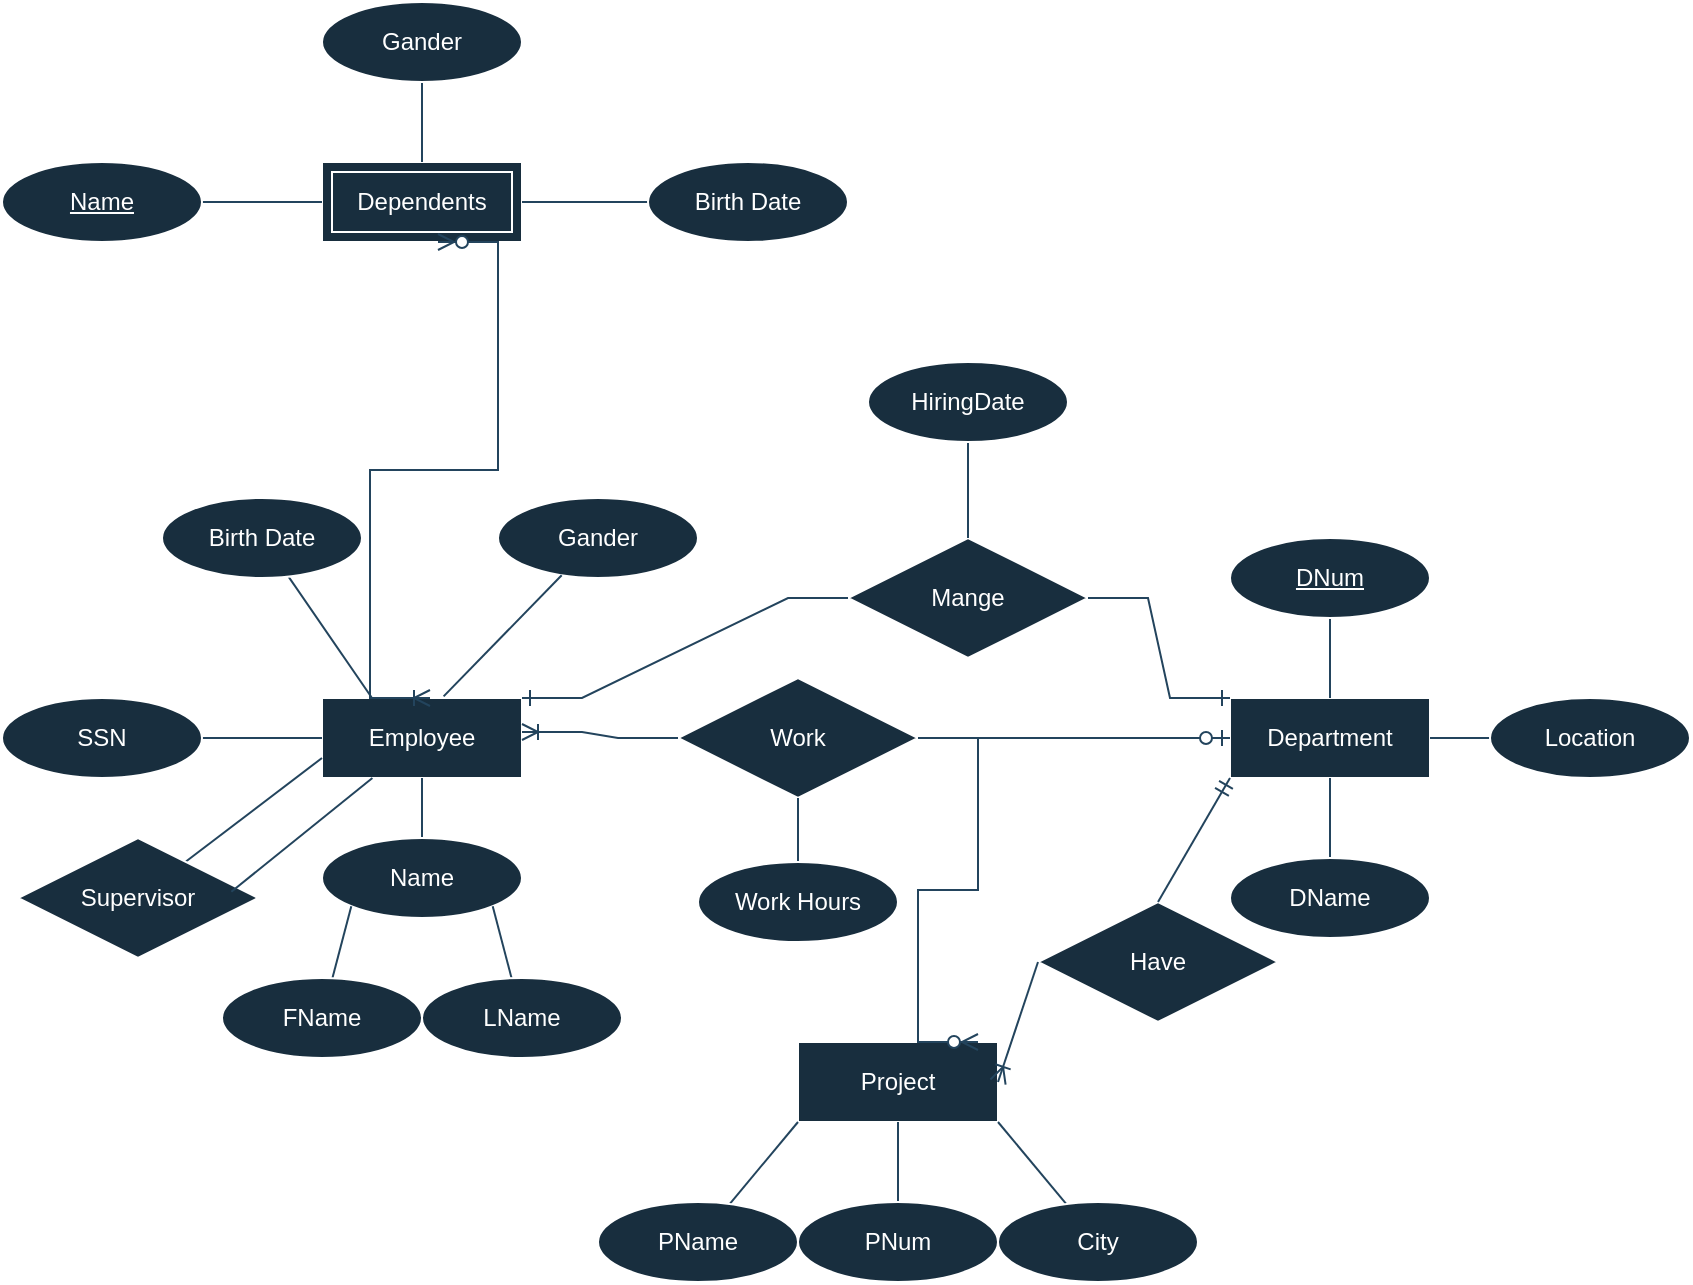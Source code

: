 <mxfile version="27.0.9">
  <diagram name="Page-1" id="bSWRKsP8-On0d2oOHUwt">
    <mxGraphModel dx="1348" dy="659" grid="1" gridSize="10" guides="1" tooltips="1" connect="1" arrows="1" fold="1" page="1" pageScale="1" pageWidth="850" pageHeight="1100" math="0" shadow="0">
      <root>
        <mxCell id="0" />
        <mxCell id="1" parent="0" />
        <mxCell id="txIvp467pYTbu5o106aA-1" value="Employee" style="whiteSpace=wrap;html=1;align=center;labelBackgroundColor=none;fillColor=#182E3E;strokeColor=#FFFFFF;fontColor=#FFFFFF;" parent="1" vertex="1">
          <mxGeometry x="163" y="565" width="100" height="40" as="geometry" />
        </mxCell>
        <mxCell id="txIvp467pYTbu5o106aA-3" value="" style="rounded=0;orthogonalLoop=1;jettySize=auto;html=1;strokeColor=#23445D;endArrow=none;startFill=0;labelBackgroundColor=none;fontColor=default;" parent="1" source="txIvp467pYTbu5o106aA-2" target="txIvp467pYTbu5o106aA-1" edge="1">
          <mxGeometry relative="1" as="geometry" />
        </mxCell>
        <mxCell id="txIvp467pYTbu5o106aA-2" value="SSN" style="ellipse;whiteSpace=wrap;html=1;align=center;labelBackgroundColor=none;fillColor=#182E3E;strokeColor=#FFFFFF;fontColor=#FFFFFF;" parent="1" vertex="1">
          <mxGeometry x="3" y="565" width="100" height="40" as="geometry" />
        </mxCell>
        <mxCell id="txIvp467pYTbu5o106aA-4" value="Gander" style="ellipse;whiteSpace=wrap;html=1;align=center;labelBackgroundColor=none;fillColor=#182E3E;strokeColor=#FFFFFF;fontColor=#FFFFFF;" parent="1" vertex="1">
          <mxGeometry x="251" y="465" width="100" height="40" as="geometry" />
        </mxCell>
        <mxCell id="txIvp467pYTbu5o106aA-6" style="rounded=0;orthogonalLoop=1;jettySize=auto;html=1;entryX=0.25;entryY=0;entryDx=0;entryDy=0;strokeColor=#23445D;endArrow=none;startFill=0;labelBackgroundColor=none;fontColor=default;" parent="1" source="txIvp467pYTbu5o106aA-5" target="txIvp467pYTbu5o106aA-1" edge="1">
          <mxGeometry relative="1" as="geometry" />
        </mxCell>
        <mxCell id="txIvp467pYTbu5o106aA-5" value="Birth Date" style="ellipse;whiteSpace=wrap;html=1;align=center;labelBackgroundColor=none;fillColor=#182E3E;strokeColor=#FFFFFF;fontColor=#FFFFFF;" parent="1" vertex="1">
          <mxGeometry x="83" y="465" width="100" height="40" as="geometry" />
        </mxCell>
        <mxCell id="txIvp467pYTbu5o106aA-7" style="rounded=0;orthogonalLoop=1;jettySize=auto;html=1;entryX=0.608;entryY=-0.02;entryDx=0;entryDy=0;entryPerimeter=0;strokeColor=#23445D;endArrow=none;startFill=0;labelBackgroundColor=none;fontColor=default;" parent="1" source="txIvp467pYTbu5o106aA-4" target="txIvp467pYTbu5o106aA-1" edge="1">
          <mxGeometry relative="1" as="geometry" />
        </mxCell>
        <mxCell id="txIvp467pYTbu5o106aA-10" value="" style="rounded=0;orthogonalLoop=1;jettySize=auto;html=1;endArrow=none;startFill=0;labelBackgroundColor=none;strokeColor=#23445D;fontColor=default;" parent="1" source="txIvp467pYTbu5o106aA-9" target="txIvp467pYTbu5o106aA-1" edge="1">
          <mxGeometry relative="1" as="geometry" />
        </mxCell>
        <mxCell id="txIvp467pYTbu5o106aA-9" value="Name" style="ellipse;whiteSpace=wrap;html=1;align=center;labelBackgroundColor=none;fillColor=#182E3E;strokeColor=#FFFFFF;fontColor=#FFFFFF;" parent="1" vertex="1">
          <mxGeometry x="163" y="635" width="100" height="40" as="geometry" />
        </mxCell>
        <mxCell id="txIvp467pYTbu5o106aA-15" style="rounded=0;orthogonalLoop=1;jettySize=auto;html=1;entryX=1;entryY=1;entryDx=0;entryDy=0;strokeColor=#23445D;endArrow=none;startFill=0;labelBackgroundColor=none;fontColor=default;" parent="1" source="txIvp467pYTbu5o106aA-11" target="txIvp467pYTbu5o106aA-9" edge="1">
          <mxGeometry relative="1" as="geometry" />
        </mxCell>
        <mxCell id="txIvp467pYTbu5o106aA-11" value="LName" style="ellipse;whiteSpace=wrap;html=1;align=center;labelBackgroundColor=none;fillColor=#182E3E;strokeColor=#FFFFFF;fontColor=#FFFFFF;" parent="1" vertex="1">
          <mxGeometry x="213" y="705" width="100" height="40" as="geometry" />
        </mxCell>
        <mxCell id="txIvp467pYTbu5o106aA-14" style="rounded=0;orthogonalLoop=1;jettySize=auto;html=1;entryX=0;entryY=1;entryDx=0;entryDy=0;strokeColor=#23445D;endArrow=none;startFill=0;labelBackgroundColor=none;fontColor=default;" parent="1" source="txIvp467pYTbu5o106aA-13" target="txIvp467pYTbu5o106aA-9" edge="1">
          <mxGeometry relative="1" as="geometry" />
        </mxCell>
        <mxCell id="txIvp467pYTbu5o106aA-13" value="FName" style="ellipse;whiteSpace=wrap;html=1;align=center;labelBackgroundColor=none;fillColor=#182E3E;strokeColor=#FFFFFF;fontColor=#FFFFFF;" parent="1" vertex="1">
          <mxGeometry x="113" y="705" width="100" height="40" as="geometry" />
        </mxCell>
        <mxCell id="txIvp467pYTbu5o106aA-32" value="Department" style="whiteSpace=wrap;html=1;align=center;labelBackgroundColor=none;fillColor=#182E3E;strokeColor=#FFFFFF;fontColor=#FFFFFF;" parent="1" vertex="1">
          <mxGeometry x="617" y="565" width="100" height="40" as="geometry" />
        </mxCell>
        <mxCell id="txIvp467pYTbu5o106aA-36" value="" style="rounded=0;orthogonalLoop=1;jettySize=auto;html=1;endArrow=none;startFill=0;labelBackgroundColor=none;strokeColor=#23445D;fontColor=default;" parent="1" source="txIvp467pYTbu5o106aA-33" target="txIvp467pYTbu5o106aA-32" edge="1">
          <mxGeometry relative="1" as="geometry" />
        </mxCell>
        <mxCell id="txIvp467pYTbu5o106aA-33" value="DName" style="ellipse;whiteSpace=wrap;html=1;align=center;labelBackgroundColor=none;fillColor=#182E3E;strokeColor=#FFFFFF;fontColor=#FFFFFF;" parent="1" vertex="1">
          <mxGeometry x="617" y="645" width="100" height="40" as="geometry" />
        </mxCell>
        <mxCell id="txIvp467pYTbu5o106aA-37" value="" style="rounded=0;orthogonalLoop=1;jettySize=auto;html=1;endArrow=none;startFill=0;labelBackgroundColor=none;strokeColor=#23445D;fontColor=default;" parent="1" source="txIvp467pYTbu5o106aA-34" target="txIvp467pYTbu5o106aA-32" edge="1">
          <mxGeometry relative="1" as="geometry" />
        </mxCell>
        <mxCell id="txIvp467pYTbu5o106aA-34" value="Location" style="ellipse;whiteSpace=wrap;html=1;align=center;labelBackgroundColor=none;fillColor=#182E3E;strokeColor=#FFFFFF;fontColor=#FFFFFF;" parent="1" vertex="1">
          <mxGeometry x="747" y="565" width="100" height="40" as="geometry" />
        </mxCell>
        <mxCell id="txIvp467pYTbu5o106aA-38" value="" style="rounded=0;orthogonalLoop=1;jettySize=auto;html=1;endArrow=none;startFill=0;labelBackgroundColor=none;strokeColor=#23445D;fontColor=default;" parent="1" source="txIvp467pYTbu5o106aA-35" target="txIvp467pYTbu5o106aA-32" edge="1">
          <mxGeometry relative="1" as="geometry" />
        </mxCell>
        <mxCell id="txIvp467pYTbu5o106aA-35" value="DNum" style="ellipse;whiteSpace=wrap;html=1;align=center;fontStyle=4;labelBackgroundColor=none;fillColor=#182E3E;strokeColor=#FFFFFF;fontColor=#FFFFFF;" parent="1" vertex="1">
          <mxGeometry x="617" y="485" width="100" height="40" as="geometry" />
        </mxCell>
        <mxCell id="txIvp467pYTbu5o106aA-41" value="Project" style="whiteSpace=wrap;html=1;align=center;labelBackgroundColor=none;fillColor=#182E3E;strokeColor=#FFFFFF;fontColor=#FFFFFF;" parent="1" vertex="1">
          <mxGeometry x="401" y="737" width="100" height="40" as="geometry" />
        </mxCell>
        <mxCell id="txIvp467pYTbu5o106aA-48" style="rounded=0;orthogonalLoop=1;jettySize=auto;html=1;entryX=1;entryY=1;entryDx=0;entryDy=0;endArrow=none;startFill=0;labelBackgroundColor=none;strokeColor=#23445D;fontColor=default;" parent="1" source="txIvp467pYTbu5o106aA-42" target="txIvp467pYTbu5o106aA-41" edge="1">
          <mxGeometry relative="1" as="geometry" />
        </mxCell>
        <mxCell id="txIvp467pYTbu5o106aA-42" value="City" style="ellipse;whiteSpace=wrap;html=1;align=center;labelBackgroundColor=none;fillColor=#182E3E;strokeColor=#FFFFFF;fontColor=#FFFFFF;" parent="1" vertex="1">
          <mxGeometry x="501" y="817" width="100" height="40" as="geometry" />
        </mxCell>
        <mxCell id="txIvp467pYTbu5o106aA-47" value="" style="rounded=0;orthogonalLoop=1;jettySize=auto;html=1;endArrow=none;startFill=0;labelBackgroundColor=none;strokeColor=#23445D;fontColor=default;" parent="1" source="txIvp467pYTbu5o106aA-43" target="txIvp467pYTbu5o106aA-41" edge="1">
          <mxGeometry relative="1" as="geometry" />
        </mxCell>
        <mxCell id="txIvp467pYTbu5o106aA-43" value="PNum" style="ellipse;whiteSpace=wrap;html=1;align=center;labelBackgroundColor=none;fillColor=#182E3E;strokeColor=#FFFFFF;fontColor=#FFFFFF;" parent="1" vertex="1">
          <mxGeometry x="401" y="817" width="100" height="40" as="geometry" />
        </mxCell>
        <mxCell id="txIvp467pYTbu5o106aA-46" style="rounded=0;orthogonalLoop=1;jettySize=auto;html=1;entryX=0;entryY=1;entryDx=0;entryDy=0;endArrow=none;startFill=0;labelBackgroundColor=none;strokeColor=#23445D;fontColor=default;" parent="1" source="txIvp467pYTbu5o106aA-44" target="txIvp467pYTbu5o106aA-41" edge="1">
          <mxGeometry relative="1" as="geometry" />
        </mxCell>
        <mxCell id="txIvp467pYTbu5o106aA-44" value="PName" style="ellipse;whiteSpace=wrap;html=1;align=center;labelBackgroundColor=none;fillColor=#182E3E;strokeColor=#FFFFFF;fontColor=#FFFFFF;" parent="1" vertex="1">
          <mxGeometry x="301" y="817" width="100" height="40" as="geometry" />
        </mxCell>
        <mxCell id="txIvp467pYTbu5o106aA-53" value="&lt;div&gt;Work&lt;/div&gt;" style="shape=rhombus;perimeter=rhombusPerimeter;whiteSpace=wrap;html=1;align=center;rounded=0;shadow=0;labelBackgroundColor=none;fillColor=#182E3E;strokeColor=#FFFFFF;fontColor=#FFFFFF;" parent="1" vertex="1">
          <mxGeometry x="341" y="555" width="120" height="60" as="geometry" />
        </mxCell>
        <mxCell id="txIvp467pYTbu5o106aA-57" value="Dependents" style="shape=ext;margin=3;double=1;whiteSpace=wrap;html=1;align=center;labelBackgroundColor=none;fillColor=#182E3E;strokeColor=#FFFFFF;fontColor=#FFFFFF;" parent="1" vertex="1">
          <mxGeometry x="163" y="297" width="100" height="40" as="geometry" />
        </mxCell>
        <mxCell id="txIvp467pYTbu5o106aA-62" value="" style="edgeStyle=orthogonalEdgeStyle;rounded=0;orthogonalLoop=1;jettySize=auto;html=1;endArrow=none;startFill=0;labelBackgroundColor=none;strokeColor=#23445D;fontColor=default;" parent="1" source="txIvp467pYTbu5o106aA-59" target="txIvp467pYTbu5o106aA-57" edge="1">
          <mxGeometry relative="1" as="geometry" />
        </mxCell>
        <mxCell id="txIvp467pYTbu5o106aA-59" value="Gander" style="ellipse;whiteSpace=wrap;html=1;align=center;labelBackgroundColor=none;fillColor=#182E3E;strokeColor=#FFFFFF;fontColor=#FFFFFF;" parent="1" vertex="1">
          <mxGeometry x="163" y="217" width="100" height="40" as="geometry" />
        </mxCell>
        <mxCell id="txIvp467pYTbu5o106aA-64" value="" style="edgeStyle=orthogonalEdgeStyle;rounded=0;orthogonalLoop=1;jettySize=auto;html=1;endArrow=none;startFill=0;labelBackgroundColor=none;strokeColor=#23445D;fontColor=default;" parent="1" source="txIvp467pYTbu5o106aA-60" target="txIvp467pYTbu5o106aA-57" edge="1">
          <mxGeometry relative="1" as="geometry" />
        </mxCell>
        <mxCell id="txIvp467pYTbu5o106aA-60" value="Name" style="ellipse;whiteSpace=wrap;html=1;align=center;fontStyle=4;labelBackgroundColor=none;fillColor=#182E3E;strokeColor=#FFFFFF;fontColor=#FFFFFF;" parent="1" vertex="1">
          <mxGeometry x="3" y="297" width="100" height="40" as="geometry" />
        </mxCell>
        <mxCell id="txIvp467pYTbu5o106aA-63" value="" style="edgeStyle=orthogonalEdgeStyle;rounded=0;orthogonalLoop=1;jettySize=auto;html=1;endArrow=none;startFill=0;labelBackgroundColor=none;strokeColor=#23445D;fontColor=default;" parent="1" source="txIvp467pYTbu5o106aA-61" target="txIvp467pYTbu5o106aA-57" edge="1">
          <mxGeometry relative="1" as="geometry" />
        </mxCell>
        <mxCell id="txIvp467pYTbu5o106aA-61" value="Birth Date" style="ellipse;whiteSpace=wrap;html=1;align=center;labelBackgroundColor=none;fillColor=#182E3E;strokeColor=#FFFFFF;fontColor=#FFFFFF;" parent="1" vertex="1">
          <mxGeometry x="326" y="297" width="100" height="40" as="geometry" />
        </mxCell>
        <mxCell id="txIvp467pYTbu5o106aA-67" value="" style="edgeStyle=entityRelationEdgeStyle;fontSize=12;html=1;endArrow=ERoneToMany;startArrow=ERzeroToMany;rounded=0;exitX=0.5;exitY=1;exitDx=0;exitDy=0;labelBackgroundColor=none;strokeColor=#23445D;fontColor=default;" parent="1" edge="1">
          <mxGeometry width="100" height="100" relative="1" as="geometry">
            <mxPoint x="221" y="337" as="sourcePoint" />
            <mxPoint x="217" y="565" as="targetPoint" />
            <Array as="points">
              <mxPoint x="437.95" y="457" />
              <mxPoint x="462.65" y="497" />
              <mxPoint x="437.95" y="537" />
              <mxPoint x="442.95" y="497" />
              <mxPoint x="442.95" y="407" />
            </Array>
          </mxGeometry>
        </mxCell>
        <mxCell id="txIvp467pYTbu5o106aA-68" value="Mange" style="shape=rhombus;perimeter=rhombusPerimeter;whiteSpace=wrap;html=1;align=center;labelBackgroundColor=none;fillColor=#182E3E;strokeColor=#FFFFFF;fontColor=#FFFFFF;" parent="1" vertex="1">
          <mxGeometry x="426" y="485" width="120" height="60" as="geometry" />
        </mxCell>
        <mxCell id="txIvp467pYTbu5o106aA-72" value="" style="edgeStyle=orthogonalEdgeStyle;rounded=0;orthogonalLoop=1;jettySize=auto;html=1;endArrow=none;startFill=0;labelBackgroundColor=none;strokeColor=#23445D;fontColor=default;" parent="1" source="txIvp467pYTbu5o106aA-71" target="txIvp467pYTbu5o106aA-68" edge="1">
          <mxGeometry relative="1" as="geometry" />
        </mxCell>
        <mxCell id="txIvp467pYTbu5o106aA-71" value="Hiring&lt;span style=&quot;background-color: transparent; color: light-dark(rgb(255, 255, 255), rgb(18, 18, 18));&quot;&gt;Date&lt;/span&gt;" style="ellipse;whiteSpace=wrap;html=1;align=center;labelBackgroundColor=none;fillColor=#182E3E;strokeColor=#FFFFFF;fontColor=#FFFFFF;" parent="1" vertex="1">
          <mxGeometry x="436" y="397" width="100" height="40" as="geometry" />
        </mxCell>
        <mxCell id="txIvp467pYTbu5o106aA-73" value="" style="edgeStyle=entityRelationEdgeStyle;fontSize=12;html=1;endArrow=ERone;endFill=1;rounded=0;entryX=1;entryY=0;entryDx=0;entryDy=0;exitX=0;exitY=0.5;exitDx=0;exitDy=0;labelBackgroundColor=none;strokeColor=#23445D;fontColor=default;" parent="1" source="txIvp467pYTbu5o106aA-68" target="txIvp467pYTbu5o106aA-1" edge="1">
          <mxGeometry width="100" height="100" relative="1" as="geometry">
            <mxPoint x="326" y="615" as="sourcePoint" />
            <mxPoint x="426" y="515" as="targetPoint" />
            <Array as="points">
              <mxPoint x="421" y="517" />
            </Array>
          </mxGeometry>
        </mxCell>
        <mxCell id="txIvp467pYTbu5o106aA-74" value="" style="edgeStyle=entityRelationEdgeStyle;fontSize=12;html=1;endArrow=ERone;endFill=1;rounded=0;entryX=0;entryY=0;entryDx=0;entryDy=0;exitX=1;exitY=0.5;exitDx=0;exitDy=0;labelBackgroundColor=none;strokeColor=#23445D;fontColor=default;" parent="1" source="txIvp467pYTbu5o106aA-68" target="txIvp467pYTbu5o106aA-32" edge="1">
          <mxGeometry width="100" height="100" relative="1" as="geometry">
            <mxPoint x="441" y="607" as="sourcePoint" />
            <mxPoint x="541" y="507" as="targetPoint" />
          </mxGeometry>
        </mxCell>
        <mxCell id="txIvp467pYTbu5o106aA-77" value="Have" style="shape=rhombus;perimeter=rhombusPerimeter;whiteSpace=wrap;html=1;align=center;labelBackgroundColor=none;fillColor=#182E3E;strokeColor=#FFFFFF;fontColor=#FFFFFF;" parent="1" vertex="1">
          <mxGeometry x="521" y="667" width="120" height="60" as="geometry" />
        </mxCell>
        <mxCell id="txIvp467pYTbu5o106aA-83" style="rounded=0;orthogonalLoop=1;jettySize=auto;html=1;entryX=0;entryY=0.75;entryDx=0;entryDy=0;endArrow=none;startFill=0;labelBackgroundColor=none;strokeColor=#23445D;fontColor=default;" parent="1" source="txIvp467pYTbu5o106aA-82" target="txIvp467pYTbu5o106aA-1" edge="1">
          <mxGeometry relative="1" as="geometry" />
        </mxCell>
        <mxCell id="txIvp467pYTbu5o106aA-82" value="Supervisor" style="shape=rhombus;perimeter=rhombusPerimeter;whiteSpace=wrap;html=1;align=center;direction=east;labelBackgroundColor=none;fillColor=#182E3E;strokeColor=#FFFFFF;fontColor=#FFFFFF;" parent="1" vertex="1">
          <mxGeometry x="11" y="635" width="120" height="60" as="geometry" />
        </mxCell>
        <mxCell id="txIvp467pYTbu5o106aA-84" style="rounded=0;orthogonalLoop=1;jettySize=auto;html=1;entryX=0.889;entryY=0.448;entryDx=0;entryDy=0;entryPerimeter=0;endArrow=none;startFill=0;labelBackgroundColor=none;strokeColor=#23445D;fontColor=default;" parent="1" source="txIvp467pYTbu5o106aA-1" target="txIvp467pYTbu5o106aA-82" edge="1">
          <mxGeometry relative="1" as="geometry" />
        </mxCell>
        <mxCell id="txIvp467pYTbu5o106aA-93" style="edgeStyle=orthogonalEdgeStyle;rounded=0;orthogonalLoop=1;jettySize=auto;html=1;endArrow=none;startFill=0;labelBackgroundColor=none;strokeColor=#23445D;fontColor=default;" parent="1" source="txIvp467pYTbu5o106aA-91" target="txIvp467pYTbu5o106aA-53" edge="1">
          <mxGeometry relative="1" as="geometry" />
        </mxCell>
        <mxCell id="txIvp467pYTbu5o106aA-91" value="Work Hours" style="ellipse;whiteSpace=wrap;html=1;align=center;labelBackgroundColor=none;fillColor=#182E3E;strokeColor=#FFFFFF;fontColor=#FFFFFF;" parent="1" vertex="1">
          <mxGeometry x="351" y="647" width="100" height="40" as="geometry" />
        </mxCell>
        <mxCell id="MAKRRrA_HPnjvCWwcAYx-3" value="" style="edgeStyle=entityRelationEdgeStyle;fontSize=12;html=1;endArrow=ERoneToMany;rounded=0;exitX=0;exitY=0.5;exitDx=0;exitDy=0;entryX=1;entryY=0.425;entryDx=0;entryDy=0;entryPerimeter=0;labelBackgroundColor=none;strokeColor=#23445D;fontColor=default;" parent="1" source="txIvp467pYTbu5o106aA-53" target="txIvp467pYTbu5o106aA-1" edge="1">
          <mxGeometry width="100" height="100" relative="1" as="geometry">
            <mxPoint x="339.2" y="585" as="sourcePoint" />
            <mxPoint x="262.8" y="579.44" as="targetPoint" />
            <Array as="points">
              <mxPoint x="299.7" y="617" />
              <mxPoint x="364.7" y="729.6" />
              <mxPoint x="279.7" y="617" />
            </Array>
          </mxGeometry>
        </mxCell>
        <mxCell id="MAKRRrA_HPnjvCWwcAYx-4" value="" style="edgeStyle=entityRelationEdgeStyle;fontSize=12;html=1;endArrow=ERzeroToMany;endFill=1;rounded=0;exitX=1;exitY=0.5;exitDx=0;exitDy=0;labelBackgroundColor=none;strokeColor=#23445D;fontColor=default;" parent="1" source="txIvp467pYTbu5o106aA-53" edge="1">
          <mxGeometry width="100" height="100" relative="1" as="geometry">
            <mxPoint x="461" y="592" as="sourcePoint" />
            <mxPoint x="491" y="737" as="targetPoint" />
            <Array as="points">
              <mxPoint x="391" y="717" />
            </Array>
          </mxGeometry>
        </mxCell>
        <mxCell id="MAKRRrA_HPnjvCWwcAYx-8" value="" style="edgeStyle=entityRelationEdgeStyle;fontSize=12;html=1;endArrow=ERzeroToOne;endFill=1;rounded=0;exitX=1;exitY=0.5;exitDx=0;exitDy=0;entryX=0;entryY=0.5;entryDx=0;entryDy=0;labelBackgroundColor=none;strokeColor=#23445D;fontColor=default;" parent="1" source="txIvp467pYTbu5o106aA-53" target="txIvp467pYTbu5o106aA-32" edge="1">
          <mxGeometry width="100" height="100" relative="1" as="geometry">
            <mxPoint x="411" y="650" as="sourcePoint" />
            <mxPoint x="611" y="580" as="targetPoint" />
          </mxGeometry>
        </mxCell>
        <mxCell id="MAKRRrA_HPnjvCWwcAYx-9" value="" style="fontSize=12;html=1;endArrow=ERoneToMany;rounded=0;entryX=1;entryY=0.5;entryDx=0;entryDy=0;exitX=0;exitY=0.5;exitDx=0;exitDy=0;labelBackgroundColor=none;strokeColor=#23445D;fontColor=default;" parent="1" source="txIvp467pYTbu5o106aA-77" target="txIvp467pYTbu5o106aA-41" edge="1">
          <mxGeometry width="100" height="100" relative="1" as="geometry">
            <mxPoint x="281" y="810" as="sourcePoint" />
            <mxPoint x="381" y="710" as="targetPoint" />
          </mxGeometry>
        </mxCell>
        <mxCell id="MAKRRrA_HPnjvCWwcAYx-11" value="" style="fontSize=12;html=1;endArrow=ERmandOne;rounded=0;entryX=0;entryY=1;entryDx=0;entryDy=0;exitX=0.5;exitY=0;exitDx=0;exitDy=0;labelBackgroundColor=none;strokeColor=#23445D;fontColor=default;" parent="1" source="txIvp467pYTbu5o106aA-77" target="txIvp467pYTbu5o106aA-32" edge="1">
          <mxGeometry width="100" height="100" relative="1" as="geometry">
            <mxPoint x="581" y="660" as="sourcePoint" />
            <mxPoint x="646" y="615" as="targetPoint" />
          </mxGeometry>
        </mxCell>
      </root>
    </mxGraphModel>
  </diagram>
</mxfile>
